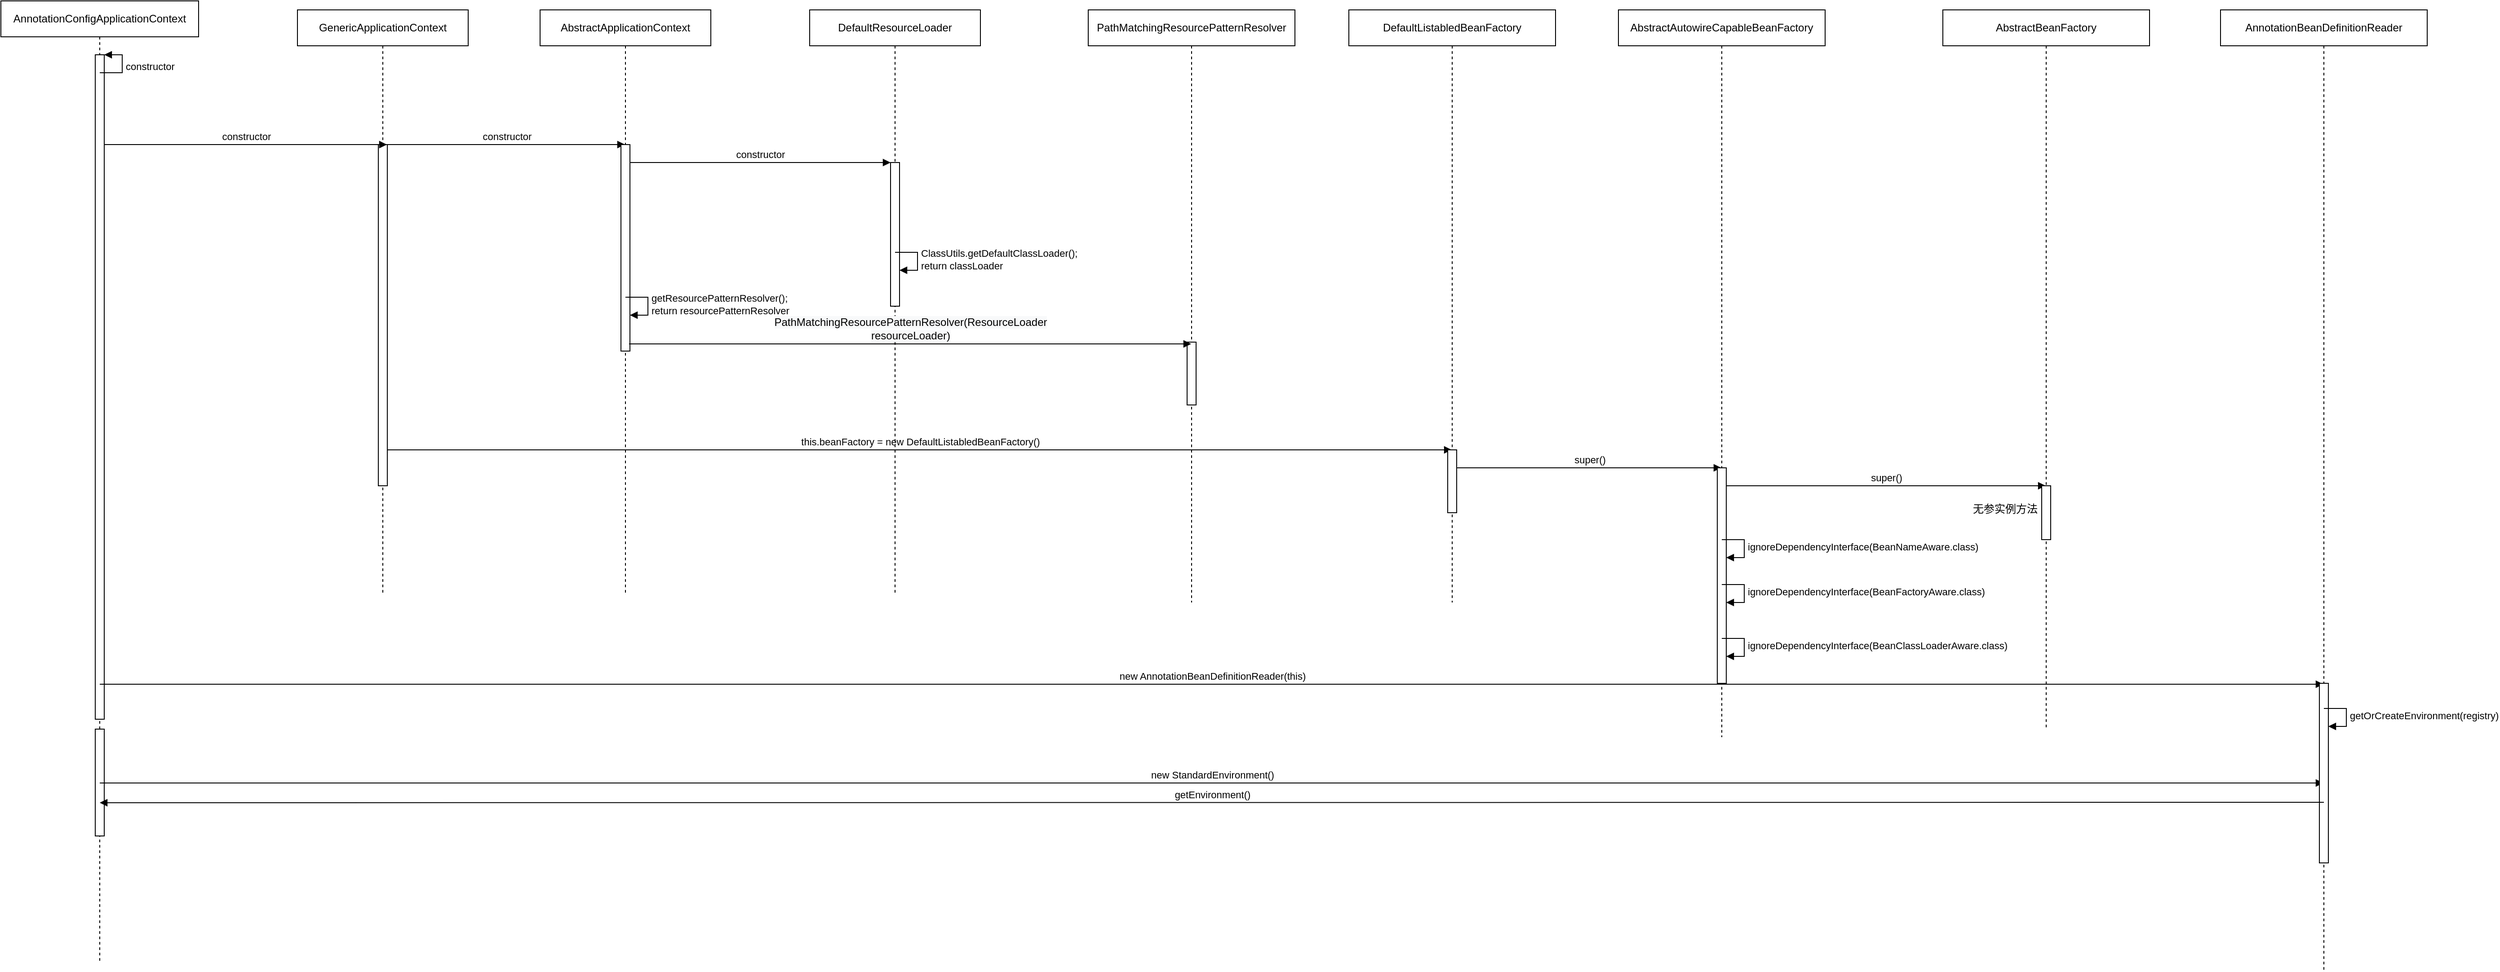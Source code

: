 <mxfile version="12.6.2" type="github">
  <diagram id="J6FIPwA2dGFhnOmoy--k" name="第 1 页">
    <mxGraphModel dx="1012" dy="477" grid="1" gridSize="10" guides="1" tooltips="1" connect="1" arrows="1" fold="1" page="1" pageScale="1" pageWidth="827" pageHeight="1169" math="0" shadow="0">
      <root>
        <mxCell id="0"/>
        <mxCell id="1" parent="0"/>
        <mxCell id="8ODlPxmyZQtsZDisSIkz-1" value="AnnotationConfigApplicationContext" style="shape=umlLifeline;perimeter=lifelinePerimeter;whiteSpace=wrap;html=1;container=1;collapsible=0;recursiveResize=0;outlineConnect=0;" parent="1" vertex="1">
          <mxGeometry x="90" y="100" width="220" height="1069" as="geometry"/>
        </mxCell>
        <mxCell id="8ODlPxmyZQtsZDisSIkz-9" value="" style="html=1;points=[];perimeter=orthogonalPerimeter;" parent="8ODlPxmyZQtsZDisSIkz-1" vertex="1">
          <mxGeometry x="105" y="60" width="10" height="740" as="geometry"/>
        </mxCell>
        <mxCell id="8ODlPxmyZQtsZDisSIkz-10" value="constructor" style="edgeStyle=orthogonalEdgeStyle;html=1;align=left;spacingLeft=2;endArrow=block;rounded=0;entryX=1;entryY=0;" parent="8ODlPxmyZQtsZDisSIkz-1" target="8ODlPxmyZQtsZDisSIkz-9" edge="1">
          <mxGeometry relative="1" as="geometry">
            <mxPoint x="110" y="80" as="sourcePoint"/>
            <Array as="points">
              <mxPoint x="135" y="80"/>
            </Array>
          </mxGeometry>
        </mxCell>
        <mxCell id="8ODlPxmyZQtsZDisSIkz-55" value="new AnnotationBeanDefinitionReader(this)" style="html=1;verticalAlign=bottom;endArrow=block;" parent="8ODlPxmyZQtsZDisSIkz-1" target="8ODlPxmyZQtsZDisSIkz-52" edge="1">
          <mxGeometry width="80" relative="1" as="geometry">
            <mxPoint x="110" y="761" as="sourcePoint"/>
            <mxPoint x="190" y="761" as="targetPoint"/>
          </mxGeometry>
        </mxCell>
        <mxCell id="8ODlPxmyZQtsZDisSIkz-59" value="" style="html=1;points=[];perimeter=orthogonalPerimeter;" parent="8ODlPxmyZQtsZDisSIkz-1" vertex="1">
          <mxGeometry x="105" y="811" width="10" height="119" as="geometry"/>
        </mxCell>
        <mxCell id="8ODlPxmyZQtsZDisSIkz-60" value="new StandardEnvironment()" style="html=1;verticalAlign=bottom;endArrow=block;" parent="8ODlPxmyZQtsZDisSIkz-1" target="8ODlPxmyZQtsZDisSIkz-52" edge="1">
          <mxGeometry width="80" relative="1" as="geometry">
            <mxPoint x="110" y="871" as="sourcePoint"/>
            <mxPoint x="190" y="871" as="targetPoint"/>
          </mxGeometry>
        </mxCell>
        <mxCell id="8ODlPxmyZQtsZDisSIkz-2" value="GenericApplicationContext" style="shape=umlLifeline;perimeter=lifelinePerimeter;whiteSpace=wrap;html=1;container=1;collapsible=0;recursiveResize=0;outlineConnect=0;" parent="1" vertex="1">
          <mxGeometry x="420" y="110" width="190" height="650" as="geometry"/>
        </mxCell>
        <mxCell id="8ODlPxmyZQtsZDisSIkz-11" value="" style="html=1;points=[];perimeter=orthogonalPerimeter;" parent="8ODlPxmyZQtsZDisSIkz-2" vertex="1">
          <mxGeometry x="90" y="150" width="10" height="380" as="geometry"/>
        </mxCell>
        <mxCell id="8ODlPxmyZQtsZDisSIkz-14" value="constructor" style="html=1;verticalAlign=bottom;endArrow=block;" parent="8ODlPxmyZQtsZDisSIkz-2" target="8ODlPxmyZQtsZDisSIkz-6" edge="1">
          <mxGeometry width="80" relative="1" as="geometry">
            <mxPoint x="100" y="150" as="sourcePoint"/>
            <mxPoint x="180" y="150" as="targetPoint"/>
          </mxGeometry>
        </mxCell>
        <mxCell id="8ODlPxmyZQtsZDisSIkz-27" value="this.beanFactory = new DefaultListabledBeanFactory()" style="html=1;verticalAlign=bottom;endArrow=block;" parent="8ODlPxmyZQtsZDisSIkz-2" target="8ODlPxmyZQtsZDisSIkz-25" edge="1">
          <mxGeometry width="80" relative="1" as="geometry">
            <mxPoint x="100" y="490" as="sourcePoint"/>
            <mxPoint x="180" y="490" as="targetPoint"/>
          </mxGeometry>
        </mxCell>
        <mxCell id="8ODlPxmyZQtsZDisSIkz-6" value="AbstractApplicationContext" style="shape=umlLifeline;perimeter=lifelinePerimeter;whiteSpace=wrap;html=1;container=1;collapsible=0;recursiveResize=0;outlineConnect=0;" parent="1" vertex="1">
          <mxGeometry x="690" y="110" width="190" height="650" as="geometry"/>
        </mxCell>
        <mxCell id="8ODlPxmyZQtsZDisSIkz-13" value="" style="html=1;points=[];perimeter=orthogonalPerimeter;" parent="8ODlPxmyZQtsZDisSIkz-6" vertex="1">
          <mxGeometry x="90" y="150" width="10" height="230" as="geometry"/>
        </mxCell>
        <mxCell id="8ODlPxmyZQtsZDisSIkz-16" value="constructor" style="html=1;verticalAlign=bottom;endArrow=block;" parent="8ODlPxmyZQtsZDisSIkz-6" target="8ODlPxmyZQtsZDisSIkz-15" edge="1">
          <mxGeometry width="80" relative="1" as="geometry">
            <mxPoint x="100" y="170" as="sourcePoint"/>
            <mxPoint x="180" y="170" as="targetPoint"/>
          </mxGeometry>
        </mxCell>
        <mxCell id="8ODlPxmyZQtsZDisSIkz-20" value="getResourcePatternResolver();&lt;br&gt;return resourcePatternResolver" style="edgeStyle=orthogonalEdgeStyle;html=1;align=left;spacingLeft=2;endArrow=block;rounded=0;entryX=1;entryY=0;" parent="8ODlPxmyZQtsZDisSIkz-6" edge="1">
          <mxGeometry relative="1" as="geometry">
            <mxPoint x="95" y="320" as="sourcePoint"/>
            <Array as="points">
              <mxPoint x="120" y="320"/>
            </Array>
            <mxPoint x="100" y="340" as="targetPoint"/>
          </mxGeometry>
        </mxCell>
        <mxCell id="8ODlPxmyZQtsZDisSIkz-7" value="DefaultResourceLoader" style="shape=umlLifeline;perimeter=lifelinePerimeter;whiteSpace=wrap;html=1;container=1;collapsible=0;recursiveResize=0;outlineConnect=0;" parent="1" vertex="1">
          <mxGeometry x="990" y="110" width="190" height="650" as="geometry"/>
        </mxCell>
        <mxCell id="8ODlPxmyZQtsZDisSIkz-15" value="" style="html=1;points=[];perimeter=orthogonalPerimeter;" parent="8ODlPxmyZQtsZDisSIkz-7" vertex="1">
          <mxGeometry x="90" y="170" width="10" height="160" as="geometry"/>
        </mxCell>
        <mxCell id="8ODlPxmyZQtsZDisSIkz-18" value="ClassUtils.getDefaultClassLoader();&lt;br&gt;return classLoader" style="edgeStyle=orthogonalEdgeStyle;html=1;align=left;spacingLeft=2;endArrow=block;rounded=0;entryX=1;entryY=0;" parent="8ODlPxmyZQtsZDisSIkz-7" edge="1">
          <mxGeometry relative="1" as="geometry">
            <mxPoint x="95" y="270" as="sourcePoint"/>
            <Array as="points">
              <mxPoint x="120" y="270"/>
            </Array>
            <mxPoint x="100" y="290" as="targetPoint"/>
          </mxGeometry>
        </mxCell>
        <mxCell id="8ODlPxmyZQtsZDisSIkz-21" value="PathMatchingResourcePatternResolver" style="shape=umlLifeline;perimeter=lifelinePerimeter;whiteSpace=wrap;html=1;container=1;collapsible=0;recursiveResize=0;outlineConnect=0;" parent="1" vertex="1">
          <mxGeometry x="1300" y="110" width="230" height="660" as="geometry"/>
        </mxCell>
        <mxCell id="8ODlPxmyZQtsZDisSIkz-23" value="" style="html=1;points=[];perimeter=orthogonalPerimeter;" parent="8ODlPxmyZQtsZDisSIkz-21" vertex="1">
          <mxGeometry x="110" y="370" width="10" height="70" as="geometry"/>
        </mxCell>
        <mxCell id="8ODlPxmyZQtsZDisSIkz-22" value="&lt;span style=&quot;font-size: 12px ; white-space: normal ; background-color: rgb(248 , 249 , 250)&quot;&gt;PathMatchingResourcePatternResolver(ResourceLoader resourceLoader)&lt;/span&gt;" style="html=1;verticalAlign=bottom;endArrow=block;exitX=0.9;exitY=0.8;exitDx=0;exitDy=0;exitPerimeter=0;" parent="1" target="8ODlPxmyZQtsZDisSIkz-21" edge="1">
          <mxGeometry width="80" relative="1" as="geometry">
            <mxPoint x="789" y="482" as="sourcePoint"/>
            <mxPoint x="870" y="470" as="targetPoint"/>
          </mxGeometry>
        </mxCell>
        <mxCell id="8ODlPxmyZQtsZDisSIkz-25" value="DefaultListabledBeanFactory" style="shape=umlLifeline;perimeter=lifelinePerimeter;whiteSpace=wrap;html=1;container=1;collapsible=0;recursiveResize=0;outlineConnect=0;" parent="1" vertex="1">
          <mxGeometry x="1590" y="110" width="230" height="660" as="geometry"/>
        </mxCell>
        <mxCell id="8ODlPxmyZQtsZDisSIkz-26" value="" style="html=1;points=[];perimeter=orthogonalPerimeter;" parent="8ODlPxmyZQtsZDisSIkz-25" vertex="1">
          <mxGeometry x="110" y="490" width="10" height="70" as="geometry"/>
        </mxCell>
        <mxCell id="8ODlPxmyZQtsZDisSIkz-30" value="super()" style="html=1;verticalAlign=bottom;endArrow=block;" parent="8ODlPxmyZQtsZDisSIkz-25" target="8ODlPxmyZQtsZDisSIkz-28" edge="1">
          <mxGeometry width="80" relative="1" as="geometry">
            <mxPoint x="120" y="510" as="sourcePoint"/>
            <mxPoint x="200" y="510" as="targetPoint"/>
          </mxGeometry>
        </mxCell>
        <mxCell id="8ODlPxmyZQtsZDisSIkz-28" value="AbstractAutowireCapableBeanFactory" style="shape=umlLifeline;perimeter=lifelinePerimeter;whiteSpace=wrap;html=1;container=1;collapsible=0;recursiveResize=0;outlineConnect=0;" parent="1" vertex="1">
          <mxGeometry x="1890" y="110" width="230" height="810" as="geometry"/>
        </mxCell>
        <mxCell id="8ODlPxmyZQtsZDisSIkz-29" value="" style="html=1;points=[];perimeter=orthogonalPerimeter;" parent="8ODlPxmyZQtsZDisSIkz-28" vertex="1">
          <mxGeometry x="110" y="510" width="10" height="240" as="geometry"/>
        </mxCell>
        <mxCell id="8ODlPxmyZQtsZDisSIkz-34" value="super()" style="html=1;verticalAlign=bottom;endArrow=block;" parent="8ODlPxmyZQtsZDisSIkz-28" target="8ODlPxmyZQtsZDisSIkz-31" edge="1">
          <mxGeometry width="80" relative="1" as="geometry">
            <mxPoint x="120" y="530" as="sourcePoint"/>
            <mxPoint x="200" y="530" as="targetPoint"/>
          </mxGeometry>
        </mxCell>
        <mxCell id="8ODlPxmyZQtsZDisSIkz-37" value="ignoreDependencyInterface(BeanNameAware.class)" style="edgeStyle=orthogonalEdgeStyle;html=1;align=left;spacingLeft=2;endArrow=block;rounded=0;entryX=1;entryY=0;" parent="8ODlPxmyZQtsZDisSIkz-28" edge="1">
          <mxGeometry relative="1" as="geometry">
            <mxPoint x="115" y="590" as="sourcePoint"/>
            <Array as="points">
              <mxPoint x="140" y="590"/>
            </Array>
            <mxPoint x="120" y="610" as="targetPoint"/>
          </mxGeometry>
        </mxCell>
        <mxCell id="8ODlPxmyZQtsZDisSIkz-41" value="ignoreDependencyInterface(BeanFactoryAware.class)" style="edgeStyle=orthogonalEdgeStyle;html=1;align=left;spacingLeft=2;endArrow=block;rounded=0;entryX=1;entryY=0;" parent="8ODlPxmyZQtsZDisSIkz-28" edge="1">
          <mxGeometry relative="1" as="geometry">
            <mxPoint x="115" y="640" as="sourcePoint"/>
            <Array as="points">
              <mxPoint x="140" y="640"/>
            </Array>
            <mxPoint x="120" y="660" as="targetPoint"/>
          </mxGeometry>
        </mxCell>
        <mxCell id="8ODlPxmyZQtsZDisSIkz-43" value="ignoreDependencyInterface(BeanClassLoaderAware.class)" style="edgeStyle=orthogonalEdgeStyle;html=1;align=left;spacingLeft=2;endArrow=block;rounded=0;entryX=1;entryY=0;" parent="8ODlPxmyZQtsZDisSIkz-28" edge="1">
          <mxGeometry relative="1" as="geometry">
            <mxPoint x="115" y="700" as="sourcePoint"/>
            <Array as="points">
              <mxPoint x="140" y="700"/>
            </Array>
            <mxPoint x="120" y="720" as="targetPoint"/>
          </mxGeometry>
        </mxCell>
        <mxCell id="8ODlPxmyZQtsZDisSIkz-31" value="AbstractBeanFactory" style="shape=umlLifeline;perimeter=lifelinePerimeter;whiteSpace=wrap;html=1;container=1;collapsible=0;recursiveResize=0;outlineConnect=0;" parent="1" vertex="1">
          <mxGeometry x="2251" y="110" width="230" height="800" as="geometry"/>
        </mxCell>
        <mxCell id="8ODlPxmyZQtsZDisSIkz-32" value="" style="html=1;points=[];perimeter=orthogonalPerimeter;" parent="8ODlPxmyZQtsZDisSIkz-31" vertex="1">
          <mxGeometry x="110" y="530" width="10" height="60" as="geometry"/>
        </mxCell>
        <mxCell id="8ODlPxmyZQtsZDisSIkz-35" value="无参实例方法" style="text;html=1;align=center;verticalAlign=middle;resizable=0;points=[];autosize=1;" parent="1" vertex="1">
          <mxGeometry x="2275" y="656" width="90" height="20" as="geometry"/>
        </mxCell>
        <mxCell id="8ODlPxmyZQtsZDisSIkz-52" value="AnnotationBeanDefinitionReader" style="shape=umlLifeline;perimeter=lifelinePerimeter;whiteSpace=wrap;html=1;container=1;collapsible=0;recursiveResize=0;outlineConnect=0;" parent="1" vertex="1">
          <mxGeometry x="2560" y="110" width="230" height="1070" as="geometry"/>
        </mxCell>
        <mxCell id="8ODlPxmyZQtsZDisSIkz-54" value="" style="html=1;points=[];perimeter=orthogonalPerimeter;" parent="8ODlPxmyZQtsZDisSIkz-52" vertex="1">
          <mxGeometry x="110" y="750" width="10" height="200" as="geometry"/>
        </mxCell>
        <mxCell id="8ODlPxmyZQtsZDisSIkz-57" value="getOrCreateEnvironment(registry)" style="edgeStyle=orthogonalEdgeStyle;html=1;align=left;spacingLeft=2;endArrow=block;rounded=0;entryX=1;entryY=0;" parent="8ODlPxmyZQtsZDisSIkz-52" edge="1">
          <mxGeometry relative="1" as="geometry">
            <mxPoint x="115" y="778" as="sourcePoint"/>
            <Array as="points">
              <mxPoint x="140" y="778"/>
            </Array>
            <mxPoint x="120" y="798" as="targetPoint"/>
          </mxGeometry>
        </mxCell>
        <mxCell id="8ODlPxmyZQtsZDisSIkz-58" value="getEnvironment()" style="html=1;verticalAlign=bottom;endArrow=block;exitX=0.5;exitY=0.25;exitDx=0;exitDy=0;exitPerimeter=0;" parent="1" edge="1">
          <mxGeometry width="80" relative="1" as="geometry">
            <mxPoint x="2675" y="992.5" as="sourcePoint"/>
            <mxPoint x="200" y="993" as="targetPoint"/>
          </mxGeometry>
        </mxCell>
        <mxCell id="8ODlPxmyZQtsZDisSIkz-12" value="constructor" style="html=1;verticalAlign=bottom;endArrow=block;" parent="1" edge="1">
          <mxGeometry width="80" relative="1" as="geometry">
            <mxPoint x="205" y="260" as="sourcePoint"/>
            <mxPoint x="519.5" y="260" as="targetPoint"/>
          </mxGeometry>
        </mxCell>
      </root>
    </mxGraphModel>
  </diagram>
</mxfile>
